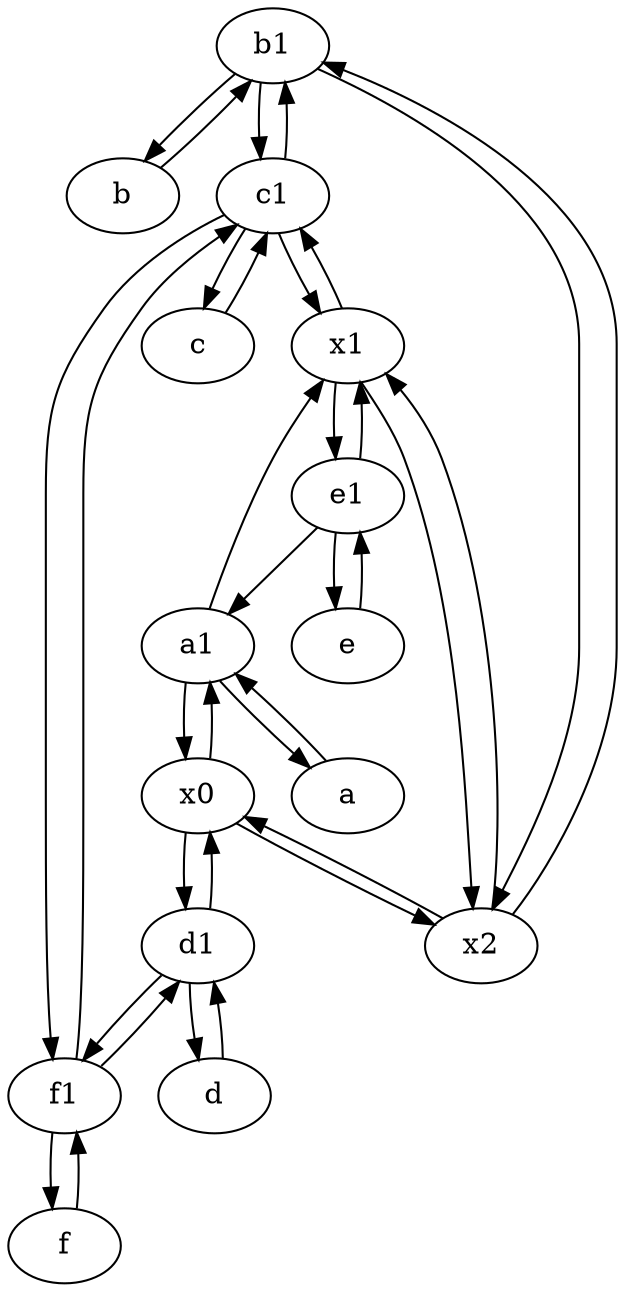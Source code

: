 digraph  {
	b1 [pos="45,20!"];
	x1;
	f1;
	b [pos="50,20!"];
	f [pos="15,45!"];
	x0;
	d1 [pos="25,30!"];
	d [pos="20,30!"];
	c1 [pos="30,15!"];
	e [pos="30,50!"];
	c [pos="20,10!"];
	x2;
	a [pos="40,10!"];
	e1 [pos="25,45!"];
	a1 [pos="40,15!"];
	d1 -> d;
	c1 -> b1;
	c1 -> x1;
	x0 -> d1;
	x0 -> x2;
	c -> c1;
	f1 -> f;
	d1 -> f1;
	b -> b1;
	b1 -> b;
	f1 -> d1;
	f -> f1;
	x2 -> x1;
	f1 -> c1;
	d -> d1;
	a1 -> x1;
	a -> a1;
	e1 -> a1;
	a1 -> x0;
	c1 -> f1;
	x1 -> x2;
	e1 -> e;
	c1 -> c;
	x1 -> e1;
	b1 -> x2;
	x2 -> x0;
	e1 -> x1;
	x0 -> a1;
	b1 -> c1;
	d1 -> x0;
	x1 -> c1;
	x2 -> b1;
	e -> e1;
	a1 -> a;

	}